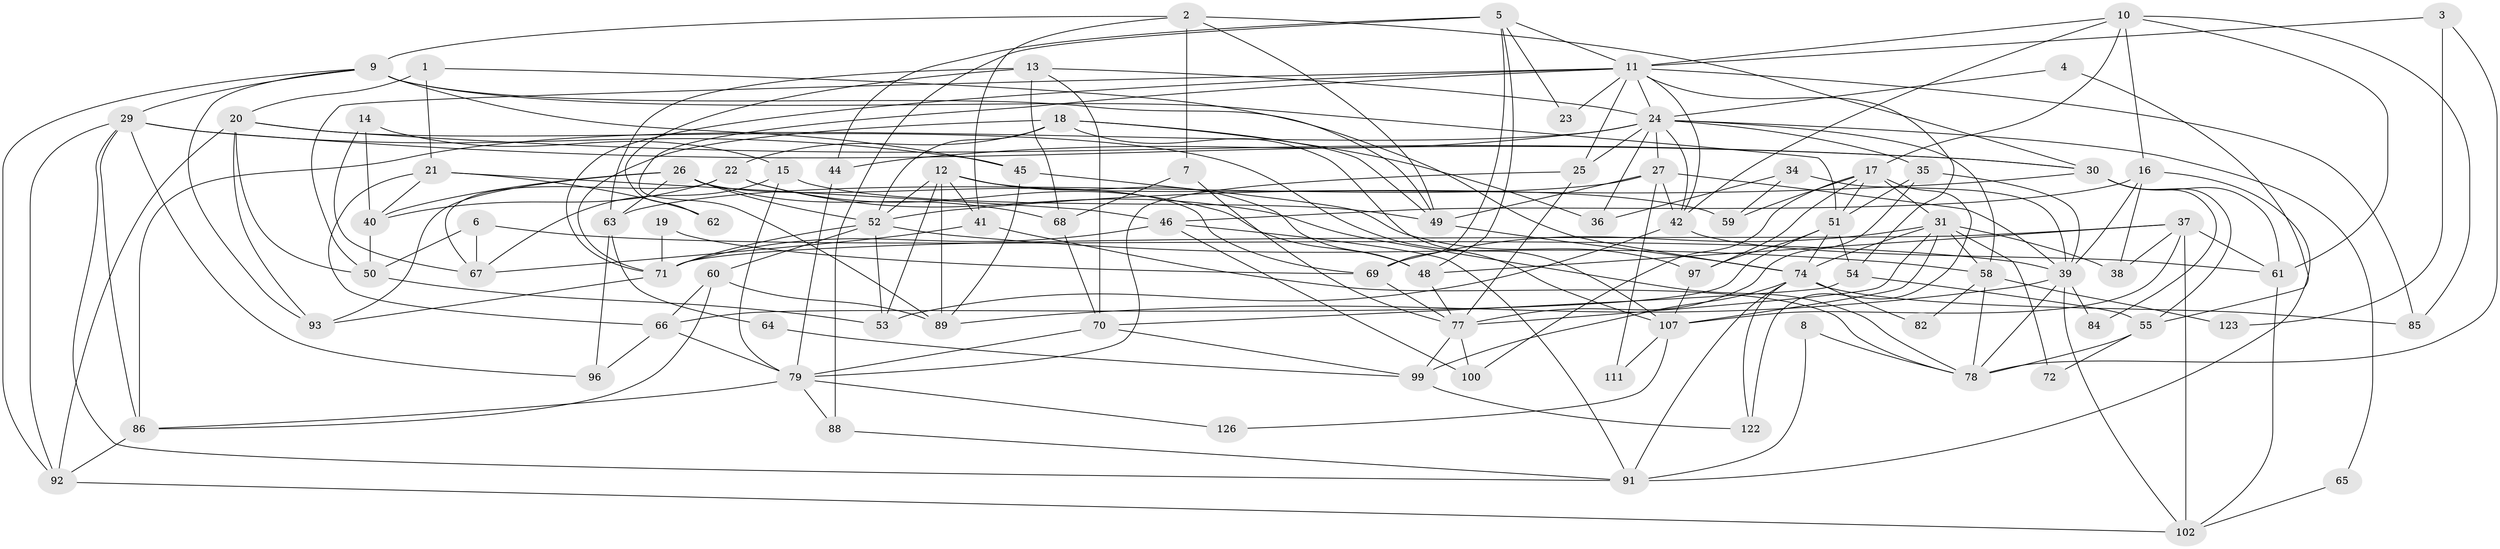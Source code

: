 // Generated by graph-tools (version 1.1) at 2025/23/03/03/25 07:23:58]
// undirected, 88 vertices, 211 edges
graph export_dot {
graph [start="1"]
  node [color=gray90,style=filled];
  1;
  2 [super="+75"];
  3;
  4;
  5 [super="+28"];
  6;
  7;
  8;
  9 [super="+108"];
  10 [super="+125"];
  11 [super="+33"];
  12 [super="+101"];
  13 [super="+106"];
  14;
  15;
  16 [super="+131"];
  17 [super="+105"];
  18 [super="+80"];
  19;
  20 [super="+124"];
  21;
  22 [super="+47"];
  23;
  24 [super="+43"];
  25 [super="+98"];
  26 [super="+57"];
  27 [super="+118"];
  29 [super="+32"];
  30 [super="+56"];
  31 [super="+119"];
  34;
  35 [super="+114"];
  36;
  37 [super="+103"];
  38;
  39 [super="+116"];
  40;
  41 [super="+95"];
  42;
  44;
  45;
  46 [super="+133"];
  48;
  49 [super="+94"];
  50 [super="+117"];
  51;
  52 [super="+132"];
  53 [super="+110"];
  54;
  55 [super="+76"];
  58 [super="+73"];
  59 [super="+112"];
  60 [super="+128"];
  61 [super="+87"];
  62;
  63;
  64;
  65;
  66 [super="+81"];
  67 [super="+127"];
  68;
  69 [super="+83"];
  70 [super="+129"];
  71 [super="+120"];
  72;
  74 [super="+104"];
  77 [super="+90"];
  78 [super="+130"];
  79 [super="+121"];
  82;
  84;
  85;
  86;
  88;
  89;
  91 [super="+115"];
  92;
  93;
  96;
  97;
  99;
  100;
  102 [super="+109"];
  107 [super="+113"];
  111;
  122;
  123;
  126;
  1 -- 20;
  1 -- 74;
  1 -- 21;
  2 -- 9;
  2 -- 41;
  2 -- 7;
  2 -- 30;
  2 -- 49;
  3 -- 123;
  3 -- 11;
  3 -- 78;
  4 -- 55;
  4 -- 24;
  5 -- 11;
  5 -- 48;
  5 -- 23;
  5 -- 88;
  5 -- 44;
  5 -- 69;
  6 -- 39;
  6 -- 67;
  6 -- 50;
  7 -- 68;
  7 -- 77;
  8 -- 91;
  8 -- 78;
  9 -- 92;
  9 -- 49;
  9 -- 51;
  9 -- 93;
  9 -- 45;
  9 -- 29;
  10 -- 17;
  10 -- 16;
  10 -- 42;
  10 -- 85;
  10 -- 11;
  10 -- 61;
  11 -- 42;
  11 -- 23;
  11 -- 89;
  11 -- 71;
  11 -- 50;
  11 -- 85;
  11 -- 54;
  11 -- 24;
  11 -- 25;
  12 -- 48;
  12 -- 53;
  12 -- 89;
  12 -- 52;
  12 -- 41;
  12 -- 59;
  13 -- 24;
  13 -- 62;
  13 -- 63;
  13 -- 68;
  13 -- 70;
  14 -- 40;
  14 -- 15;
  14 -- 67;
  15 -- 49;
  15 -- 79;
  15 -- 67;
  16 -- 91;
  16 -- 46;
  16 -- 38;
  16 -- 39;
  17 -- 51;
  17 -- 31 [weight=2];
  17 -- 59;
  17 -- 97;
  17 -- 122;
  17 -- 100;
  18 -- 52;
  18 -- 22 [weight=2];
  18 -- 36;
  18 -- 71;
  18 -- 107;
  18 -- 49;
  19 -- 69;
  19 -- 71;
  20 -- 92;
  20 -- 107;
  20 -- 93;
  20 -- 30;
  20 -- 50;
  21 -- 46;
  21 -- 40;
  21 -- 62;
  21 -- 66;
  22 -- 48;
  22 -- 40;
  22 -- 78;
  22 -- 67;
  24 -- 42;
  24 -- 65;
  24 -- 36;
  24 -- 44;
  24 -- 86;
  24 -- 25;
  24 -- 58;
  24 -- 27;
  24 -- 35;
  25 -- 77;
  25 -- 79;
  26 -- 93;
  26 -- 68;
  26 -- 52 [weight=2];
  26 -- 40;
  26 -- 63;
  26 -- 69;
  27 -- 49;
  27 -- 42;
  27 -- 111;
  27 -- 39;
  27 -- 63;
  29 -- 45;
  29 -- 96;
  29 -- 86;
  29 -- 92;
  29 -- 30;
  29 -- 91;
  30 -- 52;
  30 -- 55;
  30 -- 84;
  30 -- 61;
  31 -- 107;
  31 -- 38;
  31 -- 72;
  31 -- 77;
  31 -- 58;
  31 -- 74;
  31 -- 69;
  34 -- 36;
  34 -- 39;
  34 -- 59;
  35 -- 77;
  35 -- 51;
  35 -- 39;
  37 -- 102;
  37 -- 48;
  37 -- 38;
  37 -- 107;
  37 -- 61 [weight=2];
  37 -- 71;
  39 -- 89;
  39 -- 84;
  39 -- 102;
  39 -- 78;
  40 -- 50;
  41 -- 67;
  41 -- 78;
  42 -- 61;
  42 -- 53;
  44 -- 79;
  45 -- 97;
  45 -- 89;
  46 -- 71 [weight=2];
  46 -- 100;
  46 -- 91;
  48 -- 77;
  49 -- 74;
  50 -- 53;
  51 -- 54;
  51 -- 66;
  51 -- 97;
  51 -- 74;
  52 -- 71 [weight=2];
  52 -- 60;
  52 -- 53;
  52 -- 58;
  54 -- 70;
  54 -- 55;
  55 -- 78;
  55 -- 72;
  58 -- 82;
  58 -- 123;
  58 -- 78;
  60 -- 86;
  60 -- 89;
  60 -- 66;
  61 -- 102;
  63 -- 64;
  63 -- 96;
  64 -- 99;
  65 -- 102;
  66 -- 96;
  66 -- 79;
  68 -- 70;
  69 -- 77;
  70 -- 99;
  70 -- 79;
  71 -- 93;
  74 -- 99;
  74 -- 82;
  74 -- 122;
  74 -- 85;
  74 -- 91;
  77 -- 99;
  77 -- 100;
  79 -- 126;
  79 -- 86;
  79 -- 88;
  86 -- 92;
  88 -- 91;
  92 -- 102;
  97 -- 107;
  99 -- 122;
  107 -- 111;
  107 -- 126;
}
